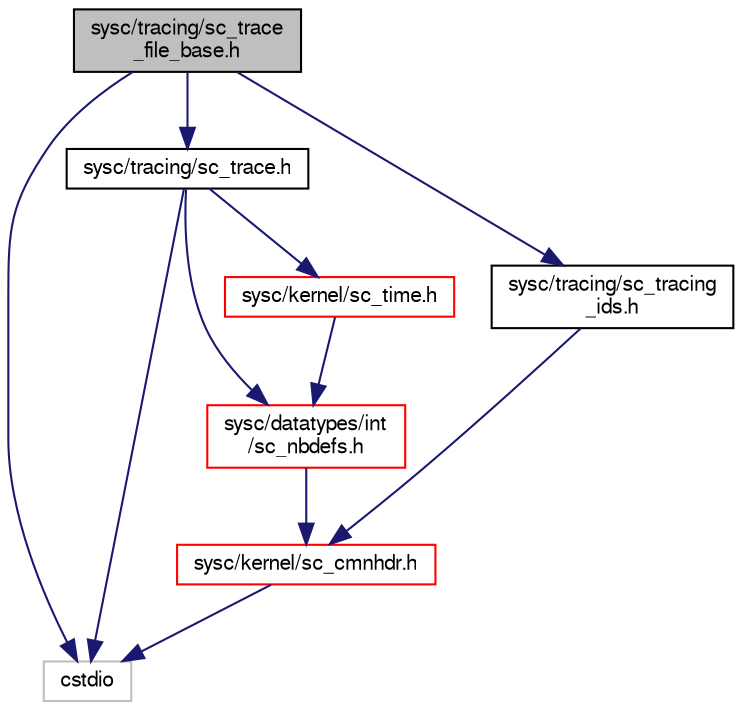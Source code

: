 digraph "sysc/tracing/sc_trace_file_base.h"
{
  edge [fontname="FreeSans",fontsize="10",labelfontname="FreeSans",labelfontsize="10"];
  node [fontname="FreeSans",fontsize="10",shape=record];
  Node0 [label="sysc/tracing/sc_trace\l_file_base.h",height=0.2,width=0.4,color="black", fillcolor="grey75", style="filled", fontcolor="black"];
  Node0 -> Node1 [color="midnightblue",fontsize="10",style="solid",fontname="FreeSans"];
  Node1 [label="cstdio",height=0.2,width=0.4,color="grey75", fillcolor="white", style="filled"];
  Node0 -> Node2 [color="midnightblue",fontsize="10",style="solid",fontname="FreeSans"];
  Node2 [label="sysc/tracing/sc_trace.h",height=0.2,width=0.4,color="black", fillcolor="white", style="filled",URL="$a00341.html"];
  Node2 -> Node1 [color="midnightblue",fontsize="10",style="solid",fontname="FreeSans"];
  Node2 -> Node3 [color="midnightblue",fontsize="10",style="solid",fontname="FreeSans"];
  Node3 [label="sysc/datatypes/int\l/sc_nbdefs.h",height=0.2,width=0.4,color="red", fillcolor="white", style="filled",URL="$a00194.html"];
  Node3 -> Node4 [color="midnightblue",fontsize="10",style="solid",fontname="FreeSans"];
  Node4 [label="sysc/kernel/sc_cmnhdr.h",height=0.2,width=0.4,color="red", fillcolor="white", style="filled",URL="$a00224.html"];
  Node4 -> Node1 [color="midnightblue",fontsize="10",style="solid",fontname="FreeSans"];
  Node2 -> Node11 [color="midnightblue",fontsize="10",style="solid",fontname="FreeSans"];
  Node11 [label="sysc/kernel/sc_time.h",height=0.2,width=0.4,color="red", fillcolor="white", style="filled",URL="$a00329.html"];
  Node11 -> Node3 [color="midnightblue",fontsize="10",style="solid",fontname="FreeSans"];
  Node0 -> Node29 [color="midnightblue",fontsize="10",style="solid",fontname="FreeSans"];
  Node29 [label="sysc/tracing/sc_tracing\l_ids.h",height=0.2,width=0.4,color="black", fillcolor="white", style="filled",URL="$a00347.html"];
  Node29 -> Node4 [color="midnightblue",fontsize="10",style="solid",fontname="FreeSans"];
}
